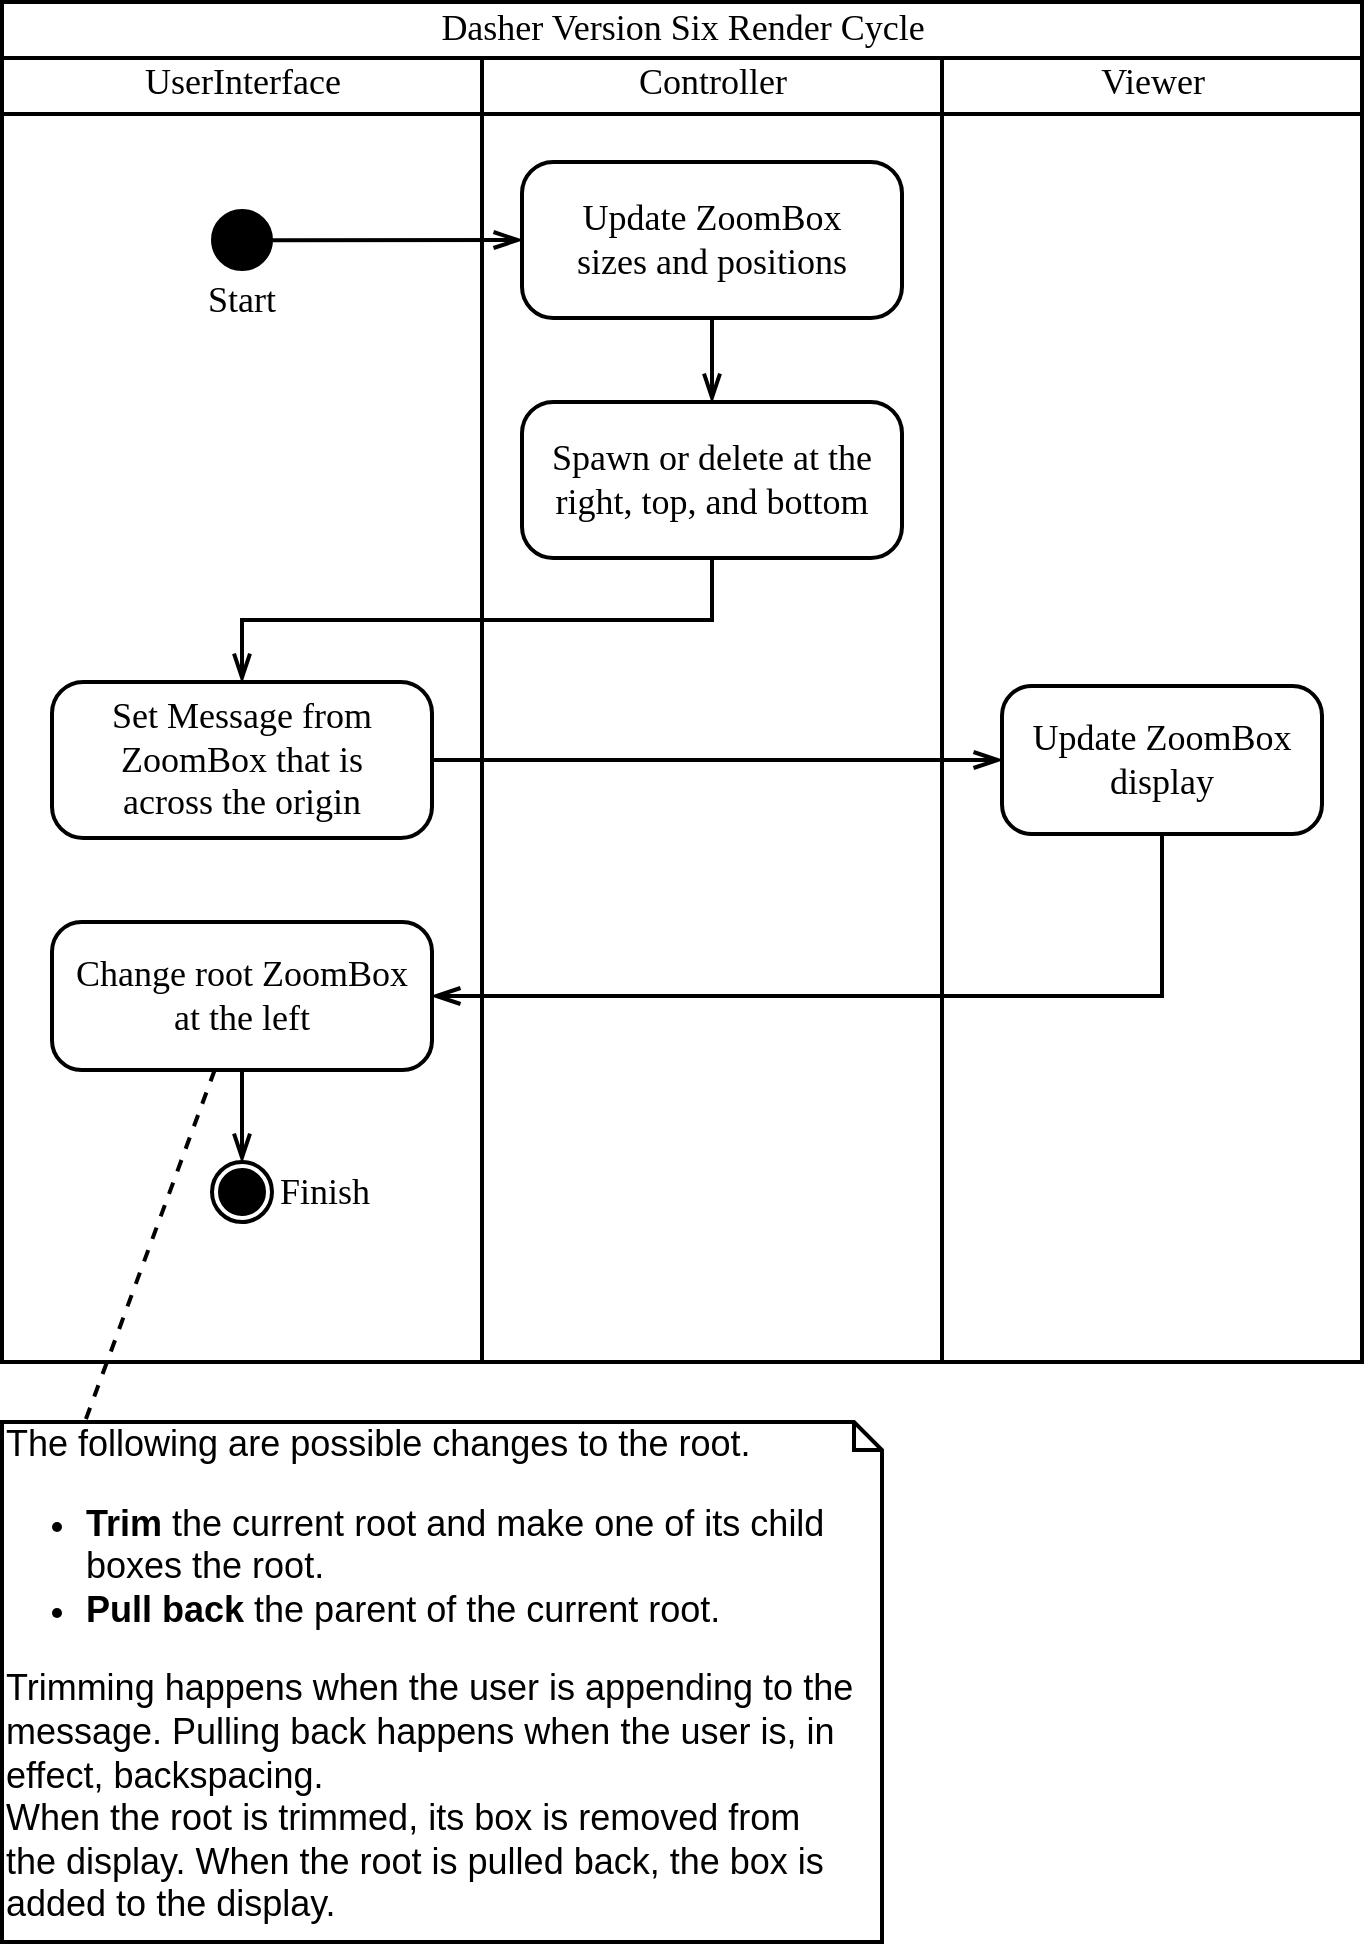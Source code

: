 <mxfile version="13.0.3" type="device"><diagram id="8iaUl4iCqBiWcX7CuOSy" name="Page-1"><mxGraphModel dx="1106" dy="1003" grid="1" gridSize="10" guides="1" tooltips="1" connect="1" arrows="1" fold="1" page="1" pageScale="1" pageWidth="827" pageHeight="1169" background="#ffffff" math="0" shadow="0"><root><mxCell id="0"/><mxCell id="1" parent="0"/><mxCell id="ZEwK35yXSkLHREYVQsiX-1" value="Dasher Version Six Render Cycle" style="swimlane;html=1;childLayout=stackLayout;resizeParent=1;resizeParentMax=0;startSize=28;fontStyle=0;fontSize=18;strokeWidth=2;spacingBottom=3;fontFamily=Verdana;" parent="1" vertex="1"><mxGeometry x="40" y="30" width="680" height="680" as="geometry"/></mxCell><mxCell id="ZEwK35yXSkLHREYVQsiX-2" value="UserInterface" style="swimlane;html=1;startSize=28;fontStyle=0;fontSize=18;strokeWidth=2;spacingBottom=4;fontFamily=Verdana;" parent="ZEwK35yXSkLHREYVQsiX-1" vertex="1"><mxGeometry y="28" width="240" height="652" as="geometry"/></mxCell><mxCell id="Fm5D-SQ31K8jPGUoVonb-29" value="Change root ZoomBox at the left" style="rounded=1;shadow=0;comic=0;labelBackgroundColor=none;strokeColor=#000000;strokeWidth=2;fillColor=none;fontFamily=Verdana;fontSize=18;fontColor=#000000;align=center;arcSize=20;spacingTop=10;spacingLeft=10;spacing=2;spacingBottom=10;spacingRight=10;points=[[0.2, 0], [0.4, 0], [0.6, 0], [0.8, 0], [0.5,1]];whiteSpace=wrap;" vertex="1" parent="ZEwK35yXSkLHREYVQsiX-2"><mxGeometry x="25" y="432" width="190" height="74" as="geometry"/></mxCell><mxCell id="Fm5D-SQ31K8jPGUoVonb-33" value="" style="endArrow=openThin;html=1;fontSize=18;strokeWidth=2;endFill=0;endSize=10;labelBackgroundColor=none;spacingTop=-55;align=left;rounded=0;elbow=vertical;" edge="1" parent="ZEwK35yXSkLHREYVQsiX-2" source="Fm5D-SQ31K8jPGUoVonb-29" target="aoBSQdzvznngI3gMPYk2-19"><mxGeometry width="50" height="50" relative="1" as="geometry"><mxPoint x="265" y="381" as="sourcePoint"/><mxPoint x="530" y="381" as="targetPoint"/></mxGeometry></mxCell><mxCell id="aoBSQdzvznngI3gMPYk2-19" value="Finish" style="ellipse;html=1;shape=endState;fillColor=#000000;strokeColor=#000000;perimeterSpacing=0;strokeWidth=2;align=left;fontSize=18;spacingLeft=27;fontFamily=Verdana;" parent="ZEwK35yXSkLHREYVQsiX-2" vertex="1"><mxGeometry x="105" y="552" width="30" height="30" as="geometry"/></mxCell><mxCell id="Fm5D-SQ31K8jPGUoVonb-25" value="Set Message from ZoomBox that is across the origin" style="rounded=1;shadow=0;comic=0;labelBackgroundColor=none;strokeColor=#000000;strokeWidth=2;fillColor=none;fontFamily=Verdana;fontSize=18;fontColor=#000000;align=center;arcSize=20;spacingTop=10;spacingLeft=10;spacing=2;spacingBottom=10;spacingRight=10;points=[[0.2, 0], [0.4, 0], [0.6, 0], [0.8, 0], [0.5,1]];whiteSpace=wrap;" vertex="1" parent="ZEwK35yXSkLHREYVQsiX-2"><mxGeometry x="25" y="312" width="190" height="78" as="geometry"/></mxCell><mxCell id="20" value="Start" style="ellipse;whiteSpace=wrap;html=1;rounded=0;shadow=0;comic=0;labelBackgroundColor=none;strokeColor=#000000;strokeWidth=1;fillColor=#000000;fontFamily=Verdana;fontSize=18;fontColor=#000000;align=center;aspect=fixed;verticalAlign=top;spacing=30;" parent="ZEwK35yXSkLHREYVQsiX-2" vertex="1"><mxGeometry x="105.0" y="76" width="30" height="30" as="geometry"/></mxCell><mxCell id="Fm5D-SQ31K8jPGUoVonb-32" value="" style="endArrow=openThin;html=1;fontSize=18;strokeWidth=2;endFill=0;endSize=10;labelBackgroundColor=none;spacingTop=-55;align=left;rounded=0;elbow=vertical;edgeStyle=elbowEdgeStyle;" edge="1" parent="ZEwK35yXSkLHREYVQsiX-1" source="Fm5D-SQ31K8jPGUoVonb-27" target="Fm5D-SQ31K8jPGUoVonb-29"><mxGeometry width="50" height="50" relative="1" as="geometry"><mxPoint x="395" y="308" as="sourcePoint"/><mxPoint x="170" y="370" as="targetPoint"/><Array as="points"><mxPoint x="330" y="497"/></Array></mxGeometry></mxCell><mxCell id="Fm5D-SQ31K8jPGUoVonb-28" value="" style="endArrow=openThin;html=1;fontSize=18;strokeWidth=2;endFill=0;endSize=10;labelBackgroundColor=none;spacingTop=-55;align=left;rounded=0;elbow=vertical;" edge="1" parent="ZEwK35yXSkLHREYVQsiX-1" source="Fm5D-SQ31K8jPGUoVonb-25" target="Fm5D-SQ31K8jPGUoVonb-27"><mxGeometry width="50" height="50" relative="1" as="geometry"><mxPoint x="185" y="295" as="sourcePoint"/><mxPoint x="335" y="295" as="targetPoint"/></mxGeometry></mxCell><mxCell id="Fm5D-SQ31K8jPGUoVonb-24" value="" style="endArrow=openThin;html=1;fontSize=18;strokeWidth=2;endFill=0;endSize=10;labelBackgroundColor=none;spacingTop=-55;align=left;rounded=0;elbow=vertical;" edge="1" parent="ZEwK35yXSkLHREYVQsiX-1" source="20" target="Fm5D-SQ31K8jPGUoVonb-23"><mxGeometry width="50" height="50" relative="1" as="geometry"><mxPoint x="570.0" y="370" as="sourcePoint"/><mxPoint x="695" y="370" as="targetPoint"/></mxGeometry></mxCell><mxCell id="Fm5D-SQ31K8jPGUoVonb-26" value="" style="endArrow=openThin;html=1;fontSize=18;strokeWidth=2;endFill=0;endSize=10;labelBackgroundColor=none;spacingTop=-55;align=left;rounded=0;elbow=vertical;edgeStyle=elbowEdgeStyle;" edge="1" parent="ZEwK35yXSkLHREYVQsiX-1" source="Fm5D-SQ31K8jPGUoVonb-34" target="Fm5D-SQ31K8jPGUoVonb-25"><mxGeometry width="50" height="50" relative="1" as="geometry"><mxPoint x="185" y="135" as="sourcePoint"/><mxPoint x="335" y="135" as="targetPoint"/></mxGeometry></mxCell><mxCell id="ZEwK35yXSkLHREYVQsiX-3" value="Controller" style="swimlane;html=1;startSize=28;fontStyle=0;fontSize=18;strokeWidth=2;spacingBottom=4;fontFamily=Verdana;" parent="ZEwK35yXSkLHREYVQsiX-1" vertex="1"><mxGeometry x="240" y="28" width="230" height="652" as="geometry"/></mxCell><mxCell id="Fm5D-SQ31K8jPGUoVonb-36" value="" style="endArrow=openThin;html=1;fontSize=18;strokeWidth=2;endFill=0;endSize=10;labelBackgroundColor=none;spacingTop=-55;align=left;rounded=0;elbow=vertical;" edge="1" parent="ZEwK35yXSkLHREYVQsiX-3" source="Fm5D-SQ31K8jPGUoVonb-23" target="Fm5D-SQ31K8jPGUoVonb-34"><mxGeometry width="50" height="50" relative="1" as="geometry"><mxPoint x="-55" y="121" as="sourcePoint"/><mxPoint x="75" y="121" as="targetPoint"/></mxGeometry></mxCell><mxCell id="Fm5D-SQ31K8jPGUoVonb-34" value="Spawn or delete at the right, top, and bottom" style="rounded=1;shadow=0;comic=0;labelBackgroundColor=none;strokeColor=#000000;strokeWidth=2;fillColor=none;fontFamily=Verdana;fontSize=18;fontColor=#000000;align=center;arcSize=20;spacingTop=10;spacingLeft=10;spacing=2;spacingBottom=10;spacingRight=10;points=[[0.2, 0], [0.4, 0], [0.6, 0], [0.8, 0], [0.5,1]];whiteSpace=wrap;" vertex="1" parent="ZEwK35yXSkLHREYVQsiX-3"><mxGeometry x="20" y="172" width="190" height="78" as="geometry"/></mxCell><mxCell id="Fm5D-SQ31K8jPGUoVonb-23" value="Update ZoomBox sizes and positions" style="rounded=1;shadow=0;comic=0;labelBackgroundColor=none;strokeColor=#000000;strokeWidth=2;fillColor=none;fontFamily=Verdana;fontSize=18;fontColor=#000000;align=center;arcSize=20;spacingTop=10;spacingLeft=10;spacing=2;spacingBottom=10;spacingRight=10;points=[[0.2, 0], [0.4, 0], [0.6, 0], [0.8, 0], [0.5,1]];whiteSpace=wrap;" vertex="1" parent="ZEwK35yXSkLHREYVQsiX-3"><mxGeometry x="20" y="52" width="190" height="78" as="geometry"/></mxCell><mxCell id="ZEwK35yXSkLHREYVQsiX-4" value="Viewer" style="swimlane;html=1;startSize=28;fontStyle=0;fontSize=18;strokeWidth=2;spacingBottom=4;fontFamily=Verdana;" parent="ZEwK35yXSkLHREYVQsiX-1" vertex="1"><mxGeometry x="470" y="28" width="210" height="652" as="geometry"/></mxCell><mxCell id="Fm5D-SQ31K8jPGUoVonb-27" value="Update ZoomBox display" style="rounded=1;shadow=0;comic=0;labelBackgroundColor=none;strokeColor=#000000;strokeWidth=2;fillColor=none;fontFamily=Verdana;fontSize=18;fontColor=#000000;align=center;arcSize=20;spacingTop=10;spacingLeft=10;spacing=2;spacingBottom=10;spacingRight=10;points=[[0.2, 0], [0.4, 0], [0.6, 0], [0.8, 0], [0.5,1]];whiteSpace=wrap;" vertex="1" parent="ZEwK35yXSkLHREYVQsiX-4"><mxGeometry x="30" y="314" width="160" height="74" as="geometry"/></mxCell><mxCell id="BvIqldu1n_bogsYC0huP-23" value="&lt;span style=&quot;font-size: 18px&quot;&gt;The following are possible changes to the root.&lt;br&gt;&lt;ul&gt;&lt;li&gt;&lt;span style=&quot;font-size: 18px&quot;&gt;&lt;b&gt;Trim&lt;/b&gt; the current root and make one of its child boxes the root.&lt;/span&gt;&lt;/li&gt;&lt;li&gt;&lt;b&gt;Pull back&lt;/b&gt;&amp;nbsp;the parent of the current root.&lt;/li&gt;&lt;/ul&gt;&lt;div&gt;Trimming happens when the user is appending to the message. Pulling back happens when the user is, in effect, backspacing.&lt;br&gt;&lt;/div&gt;&lt;div&gt;When the root is trimmed, its box is removed from the display. When the root is pulled back, the box is added to the display.&lt;/div&gt;&lt;/span&gt;" style="shape=note;whiteSpace=wrap;html=1;size=14;verticalAlign=top;align=left;spacingTop=-6;strokeWidth=2;fontSize=18;fillColor=none;spacingRight=13;fontStyle=0" parent="1" vertex="1"><mxGeometry x="40" y="740" width="440" height="260" as="geometry"/></mxCell><mxCell id="BvIqldu1n_bogsYC0huP-24" value="" style="endArrow=none;html=1;fontSize=18;strokeWidth=2;endFill=0;labelBackgroundColor=none;spacingTop=-55;align=left;rounded=0;dashed=1;endSize=10;entryX=0.095;entryY=-0.004;entryDx=0;entryDy=0;entryPerimeter=0;" parent="1" source="Fm5D-SQ31K8jPGUoVonb-29" target="BvIqldu1n_bogsYC0huP-23" edge="1"><mxGeometry width="50" height="50" relative="1" as="geometry"><mxPoint x="309.7" y="1035" as="sourcePoint"/><mxPoint x="530" y="971" as="targetPoint"/></mxGeometry></mxCell></root></mxGraphModel></diagram></mxfile>